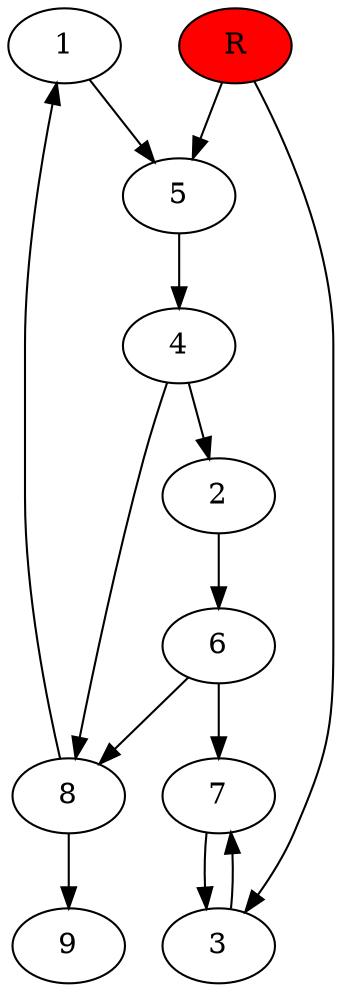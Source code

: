 digraph prb30811 {
	1
	2
	3
	4
	5
	6
	7
	8
	R [fillcolor="#ff0000" style=filled]
	1 -> 5
	2 -> 6
	3 -> 7
	4 -> 2
	4 -> 8
	5 -> 4
	6 -> 7
	6 -> 8
	7 -> 3
	8 -> 1
	8 -> 9
	R -> 3
	R -> 5
}
